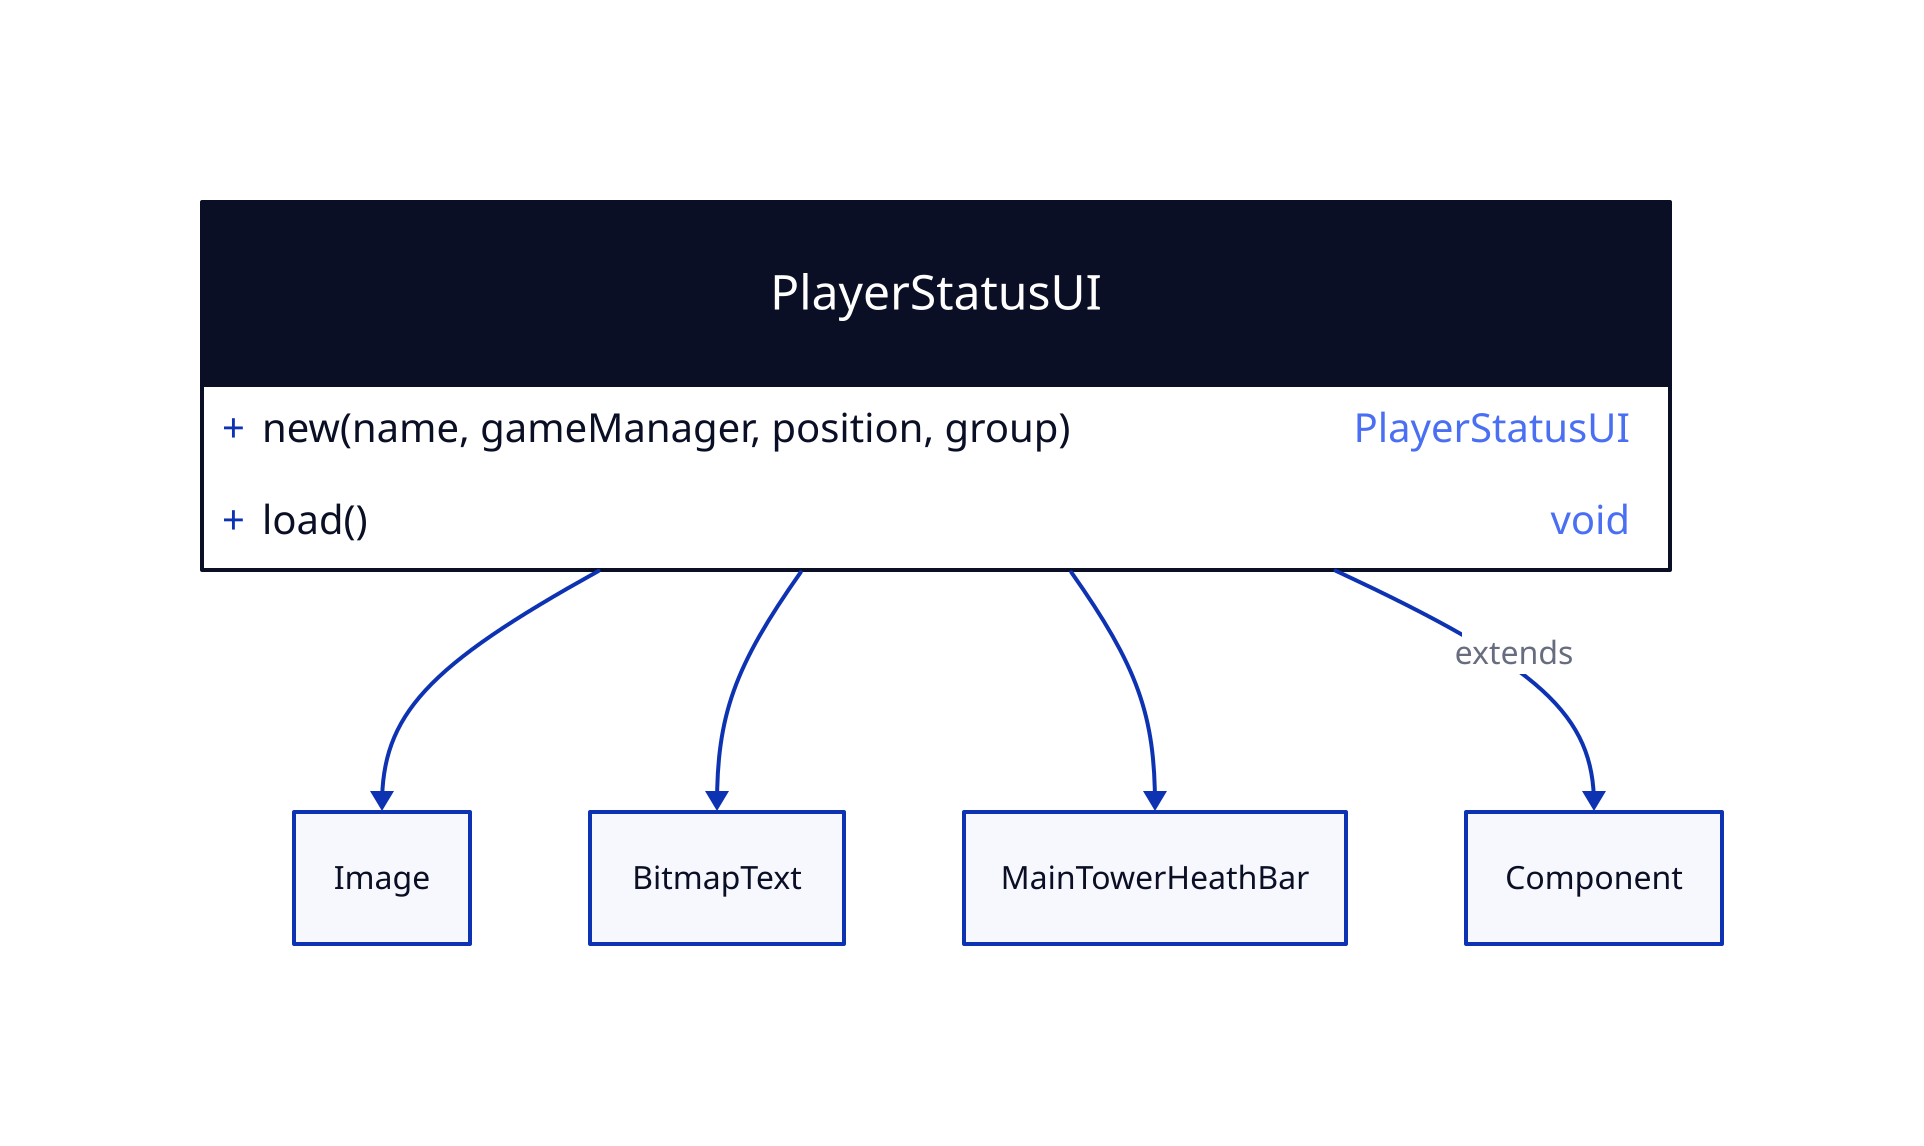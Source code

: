 PlayerStatusUI: {
  shape: class

  +new(name, gameManager, position, group): PlayerStatusUI
  +load(): void
}
PlayerStatusUI -> Image
PlayerStatusUI -> BitmapText
PlayerStatusUI -> MainTowerHeathBar
PlayerStatusUI -> Component: extends
